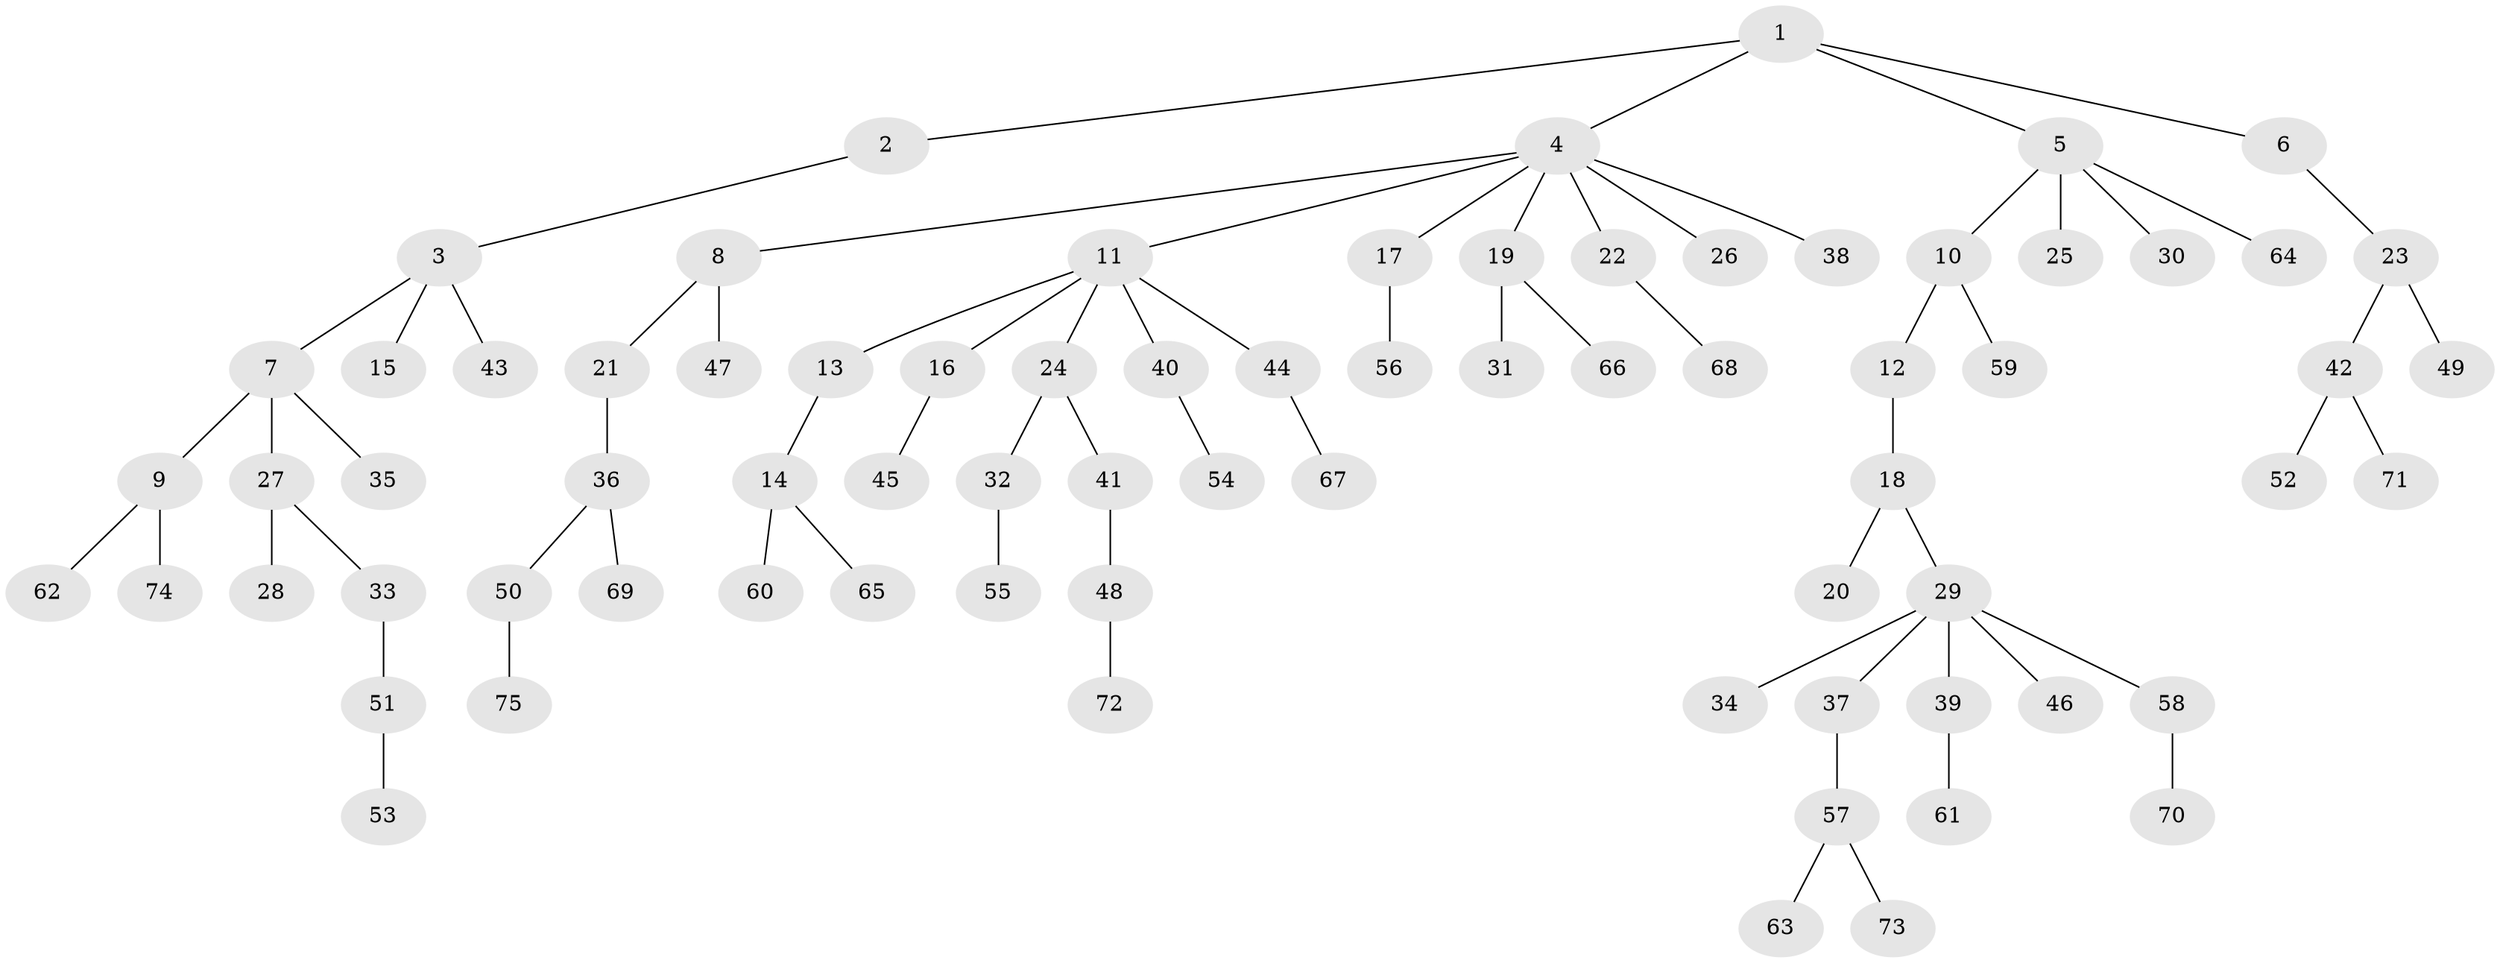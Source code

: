 // coarse degree distribution, {13: 0.043478260869565216, 2: 0.13043478260869565, 1: 0.7391304347826086, 5: 0.043478260869565216, 3: 0.043478260869565216}
// Generated by graph-tools (version 1.1) at 2025/19/03/04/25 18:19:23]
// undirected, 75 vertices, 74 edges
graph export_dot {
graph [start="1"]
  node [color=gray90,style=filled];
  1;
  2;
  3;
  4;
  5;
  6;
  7;
  8;
  9;
  10;
  11;
  12;
  13;
  14;
  15;
  16;
  17;
  18;
  19;
  20;
  21;
  22;
  23;
  24;
  25;
  26;
  27;
  28;
  29;
  30;
  31;
  32;
  33;
  34;
  35;
  36;
  37;
  38;
  39;
  40;
  41;
  42;
  43;
  44;
  45;
  46;
  47;
  48;
  49;
  50;
  51;
  52;
  53;
  54;
  55;
  56;
  57;
  58;
  59;
  60;
  61;
  62;
  63;
  64;
  65;
  66;
  67;
  68;
  69;
  70;
  71;
  72;
  73;
  74;
  75;
  1 -- 2;
  1 -- 4;
  1 -- 5;
  1 -- 6;
  2 -- 3;
  3 -- 7;
  3 -- 15;
  3 -- 43;
  4 -- 8;
  4 -- 11;
  4 -- 17;
  4 -- 19;
  4 -- 22;
  4 -- 26;
  4 -- 38;
  5 -- 10;
  5 -- 25;
  5 -- 30;
  5 -- 64;
  6 -- 23;
  7 -- 9;
  7 -- 27;
  7 -- 35;
  8 -- 21;
  8 -- 47;
  9 -- 62;
  9 -- 74;
  10 -- 12;
  10 -- 59;
  11 -- 13;
  11 -- 16;
  11 -- 24;
  11 -- 40;
  11 -- 44;
  12 -- 18;
  13 -- 14;
  14 -- 60;
  14 -- 65;
  16 -- 45;
  17 -- 56;
  18 -- 20;
  18 -- 29;
  19 -- 31;
  19 -- 66;
  21 -- 36;
  22 -- 68;
  23 -- 42;
  23 -- 49;
  24 -- 32;
  24 -- 41;
  27 -- 28;
  27 -- 33;
  29 -- 34;
  29 -- 37;
  29 -- 39;
  29 -- 46;
  29 -- 58;
  32 -- 55;
  33 -- 51;
  36 -- 50;
  36 -- 69;
  37 -- 57;
  39 -- 61;
  40 -- 54;
  41 -- 48;
  42 -- 52;
  42 -- 71;
  44 -- 67;
  48 -- 72;
  50 -- 75;
  51 -- 53;
  57 -- 63;
  57 -- 73;
  58 -- 70;
}
